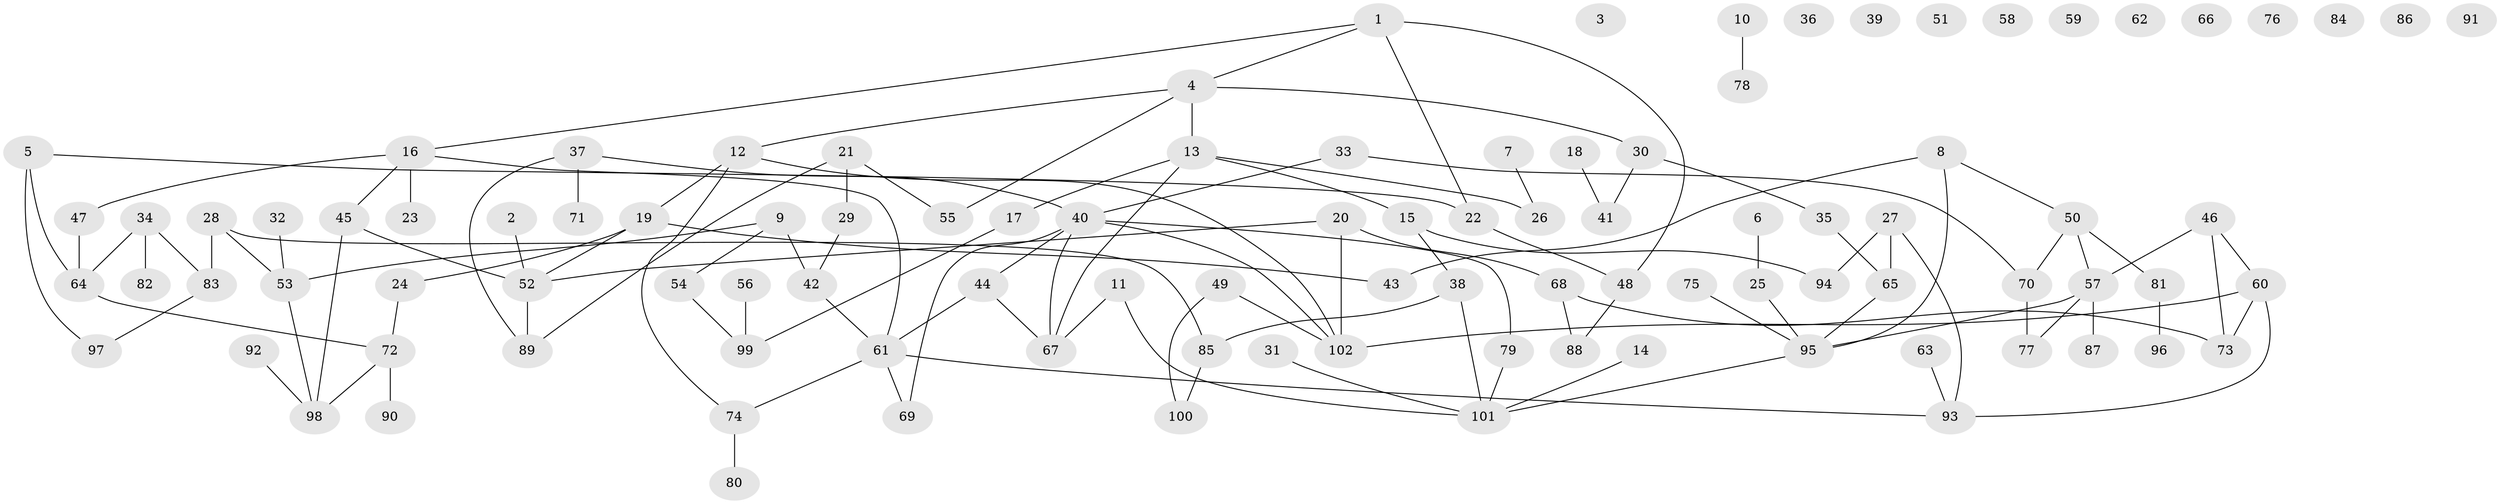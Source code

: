 // coarse degree distribution, {5: 0.0847457627118644, 2: 0.2542372881355932, 4: 0.1694915254237288, 1: 0.13559322033898305, 3: 0.3050847457627119, 6: 0.03389830508474576, 7: 0.01694915254237288}
// Generated by graph-tools (version 1.1) at 2025/35/03/04/25 23:35:48]
// undirected, 102 vertices, 122 edges
graph export_dot {
  node [color=gray90,style=filled];
  1;
  2;
  3;
  4;
  5;
  6;
  7;
  8;
  9;
  10;
  11;
  12;
  13;
  14;
  15;
  16;
  17;
  18;
  19;
  20;
  21;
  22;
  23;
  24;
  25;
  26;
  27;
  28;
  29;
  30;
  31;
  32;
  33;
  34;
  35;
  36;
  37;
  38;
  39;
  40;
  41;
  42;
  43;
  44;
  45;
  46;
  47;
  48;
  49;
  50;
  51;
  52;
  53;
  54;
  55;
  56;
  57;
  58;
  59;
  60;
  61;
  62;
  63;
  64;
  65;
  66;
  67;
  68;
  69;
  70;
  71;
  72;
  73;
  74;
  75;
  76;
  77;
  78;
  79;
  80;
  81;
  82;
  83;
  84;
  85;
  86;
  87;
  88;
  89;
  90;
  91;
  92;
  93;
  94;
  95;
  96;
  97;
  98;
  99;
  100;
  101;
  102;
  1 -- 4;
  1 -- 16;
  1 -- 22;
  1 -- 48;
  2 -- 52;
  4 -- 12;
  4 -- 13;
  4 -- 30;
  4 -- 55;
  5 -- 22;
  5 -- 64;
  5 -- 97;
  6 -- 25;
  7 -- 26;
  8 -- 43;
  8 -- 50;
  8 -- 95;
  9 -- 42;
  9 -- 53;
  9 -- 54;
  10 -- 78;
  11 -- 67;
  11 -- 101;
  12 -- 19;
  12 -- 74;
  12 -- 102;
  13 -- 15;
  13 -- 17;
  13 -- 26;
  13 -- 67;
  14 -- 101;
  15 -- 38;
  15 -- 94;
  16 -- 23;
  16 -- 45;
  16 -- 47;
  16 -- 61;
  17 -- 99;
  18 -- 41;
  19 -- 24;
  19 -- 43;
  19 -- 52;
  20 -- 52;
  20 -- 68;
  20 -- 102;
  21 -- 29;
  21 -- 55;
  21 -- 89;
  22 -- 48;
  24 -- 72;
  25 -- 95;
  27 -- 65;
  27 -- 93;
  27 -- 94;
  28 -- 53;
  28 -- 83;
  28 -- 85;
  29 -- 42;
  30 -- 35;
  30 -- 41;
  31 -- 101;
  32 -- 53;
  33 -- 40;
  33 -- 70;
  34 -- 64;
  34 -- 82;
  34 -- 83;
  35 -- 65;
  37 -- 40;
  37 -- 71;
  37 -- 89;
  38 -- 85;
  38 -- 101;
  40 -- 44;
  40 -- 67;
  40 -- 69;
  40 -- 79;
  40 -- 102;
  42 -- 61;
  44 -- 61;
  44 -- 67;
  45 -- 52;
  45 -- 98;
  46 -- 57;
  46 -- 60;
  46 -- 73;
  47 -- 64;
  48 -- 88;
  49 -- 100;
  49 -- 102;
  50 -- 57;
  50 -- 70;
  50 -- 81;
  52 -- 89;
  53 -- 98;
  54 -- 99;
  56 -- 99;
  57 -- 77;
  57 -- 87;
  57 -- 95;
  60 -- 73;
  60 -- 93;
  60 -- 102;
  61 -- 69;
  61 -- 74;
  61 -- 93;
  63 -- 93;
  64 -- 72;
  65 -- 95;
  68 -- 73;
  68 -- 88;
  70 -- 77;
  72 -- 90;
  72 -- 98;
  74 -- 80;
  75 -- 95;
  79 -- 101;
  81 -- 96;
  83 -- 97;
  85 -- 100;
  92 -- 98;
  95 -- 101;
}

